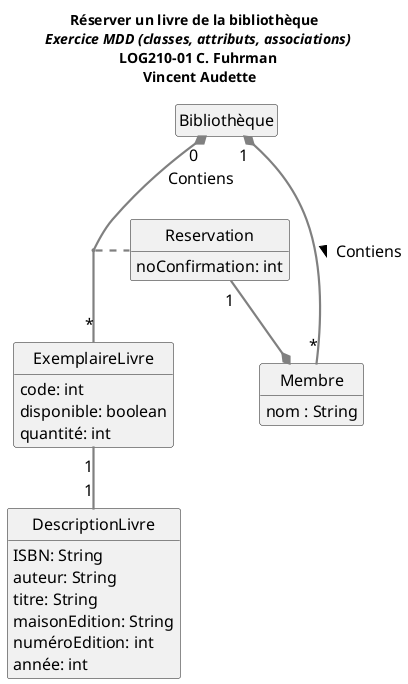  @startuml
 skinparam style strictuml
 skinparam DefaultFontName Arial
 skinparam DefaultFontSize 16
 skinparam DefaultFontStyle bold
 skinparam ArrowThickness 2.2
 skinparam ArrowColor #gray
 hide empty members

 title Réserver un livre de la bibliothèque  \n<I>Exercice MDD (classes, attributs, associations)</i>\nLOG210-01 C. Fuhrman\n Vincent Audette

 class "Membre" as mb {
   nom : String
 }

 class "Bibliothèque" as bib {

 }

 class "Reservation" as rsv {
     noConfirmation: int
 }

 class "ExemplaireLivre" as livre {
     code: int
     disponible: boolean
     quantité: int
 }

 class "DescriptionLivre" as descrLivre {
      ISBN: String
      auteur: String
      titre: String
      maisonEdition: String
      numéroEdition: int
      année: int
 }


 bib "1" *-- "*" mb : Contiens >
 rsv "1" --* mb
 bib "0" *-- "*" livre: Contiens
 livre "1" -- "1" descrLivre
 (bib, livre) .. rsv

 @enduml